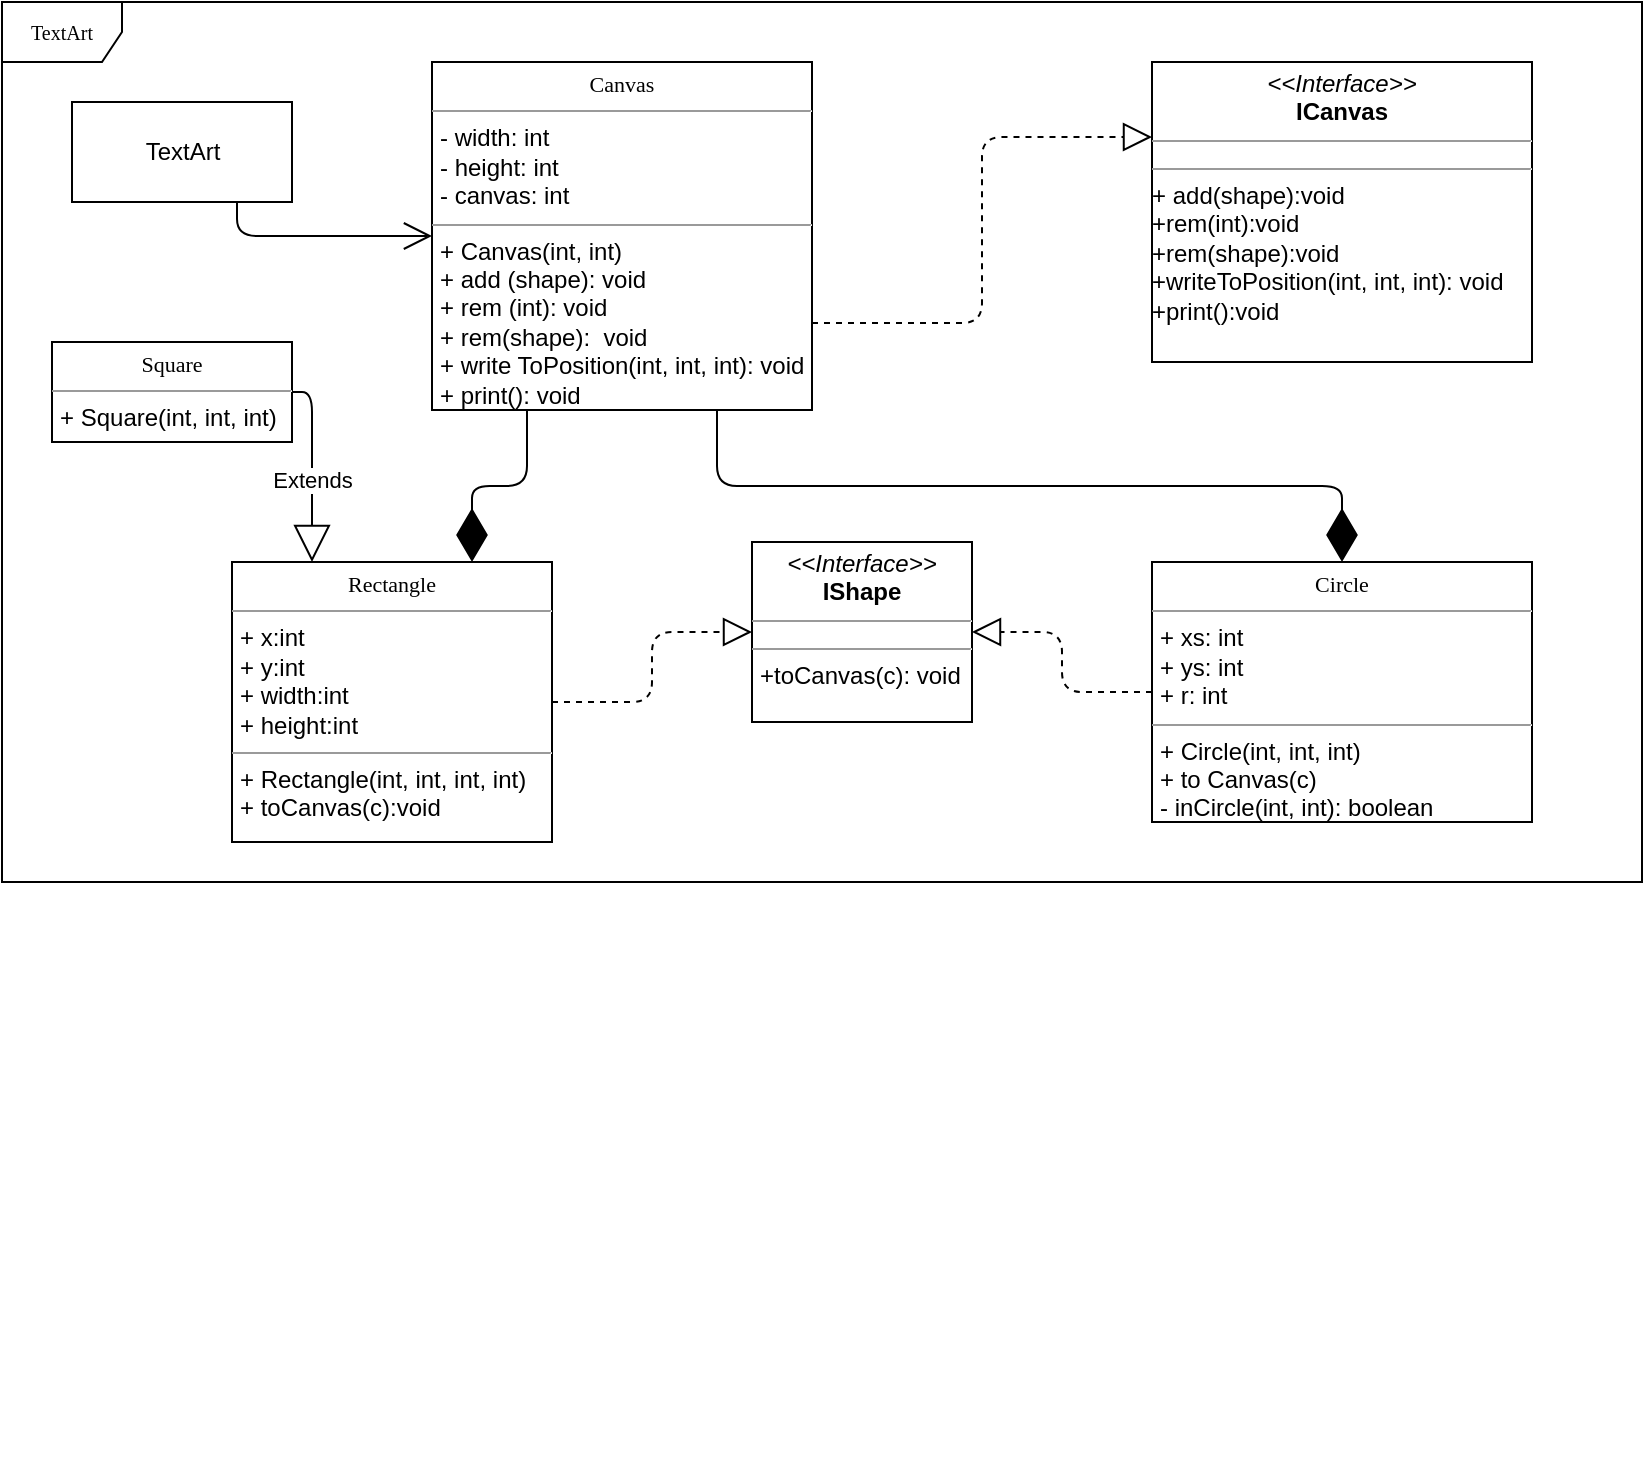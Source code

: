 <mxfile version="12.6.5" type="device"><diagram name="Page-1" id="c4acf3e9-155e-7222-9cf6-157b1a14988f"><mxGraphModel dx="1038" dy="616" grid="1" gridSize="10" guides="1" tooltips="1" connect="1" arrows="1" fold="1" page="1" pageScale="1" pageWidth="850" pageHeight="1100" background="#ffffff" math="0" shadow="0"><root><mxCell id="0"/><mxCell id="1" parent="0"/><mxCell id="17acba5748e5396b-1" value="TextArt" style="shape=umlFrame;whiteSpace=wrap;html=1;rounded=0;shadow=0;comic=0;labelBackgroundColor=none;strokeWidth=1;fontFamily=Verdana;fontSize=10;align=center;" parent="1" vertex="1"><mxGeometry x="15" y="20" width="820" height="440" as="geometry"/></mxCell><mxCell id="eH7xW01iHo7X8R6b62q1-37" value="" style="edgeStyle=orthogonalEdgeStyle;rounded=0;orthogonalLoop=1;jettySize=auto;html=1;" parent="1" edge="1"><mxGeometry relative="1" as="geometry"><mxPoint x="730" y="370" as="sourcePoint"/><mxPoint x="730" y="370" as="targetPoint"/></mxGeometry></mxCell><mxCell id="eH7xW01iHo7X8R6b62q1-42" value="" style="edgeStyle=orthogonalEdgeStyle;rounded=0;orthogonalLoop=1;jettySize=auto;html=1;" parent="1" edge="1"><mxGeometry relative="1" as="geometry"><mxPoint x="245" y="730" as="sourcePoint"/><mxPoint x="245" y="730" as="targetPoint"/></mxGeometry></mxCell><mxCell id="eH7xW01iHo7X8R6b62q1-44" value="" style="edgeStyle=orthogonalEdgeStyle;rounded=0;orthogonalLoop=1;jettySize=auto;html=1;" parent="1" edge="1"><mxGeometry relative="1" as="geometry"><mxPoint x="245" y="750" as="sourcePoint"/><mxPoint x="245" y="750" as="targetPoint"/></mxGeometry></mxCell><mxCell id="eH7xW01iHo7X8R6b62q1-47" value="Extends" style="endArrow=block;endSize=16;endFill=0;html=1;exitX=1;exitY=0.5;exitDx=0;exitDy=0;entryX=0.25;entryY=0;entryDx=0;entryDy=0;edgeStyle=orthogonalEdgeStyle;" parent="1" source="eH7xW01iHo7X8R6b62q1-89" target="eH7xW01iHo7X8R6b62q1-88" edge="1"><mxGeometry x="0.13" width="160" relative="1" as="geometry"><mxPoint x="340" y="310" as="sourcePoint"/><mxPoint x="500" y="310" as="targetPoint"/><mxPoint as="offset"/></mxGeometry></mxCell><mxCell id="eH7xW01iHo7X8R6b62q1-56" value="" style="endArrow=block;dashed=1;endFill=0;endSize=12;html=1;exitX=0;exitY=0.5;exitDx=0;exitDy=0;entryX=1;entryY=0.5;entryDx=0;entryDy=0;edgeStyle=orthogonalEdgeStyle;" parent="1" source="eH7xW01iHo7X8R6b62q1-87" target="eH7xW01iHo7X8R6b62q1-75" edge="1"><mxGeometry width="160" relative="1" as="geometry"><mxPoint x="340" y="310" as="sourcePoint"/><mxPoint x="500" y="310" as="targetPoint"/></mxGeometry></mxCell><mxCell id="eH7xW01iHo7X8R6b62q1-57" value="" style="endArrow=block;dashed=1;endFill=0;endSize=12;html=1;exitX=1;exitY=0.75;exitDx=0;exitDy=0;entryX=0;entryY=0.25;entryDx=0;entryDy=0;edgeStyle=orthogonalEdgeStyle;" parent="1" source="eH7xW01iHo7X8R6b62q1-86" target="eH7xW01iHo7X8R6b62q1-76" edge="1"><mxGeometry width="160" relative="1" as="geometry"><mxPoint x="340" y="270" as="sourcePoint"/><mxPoint x="500" y="270" as="targetPoint"/></mxGeometry></mxCell><mxCell id="eH7xW01iHo7X8R6b62q1-69" value="" style="endArrow=diamondThin;endFill=1;endSize=24;html=1;exitX=0.75;exitY=1;exitDx=0;exitDy=0;entryX=0.5;entryY=0;entryDx=0;entryDy=0;edgeStyle=orthogonalEdgeStyle;" parent="1" source="eH7xW01iHo7X8R6b62q1-86" target="eH7xW01iHo7X8R6b62q1-87" edge="1"><mxGeometry width="160" relative="1" as="geometry"><mxPoint x="340" y="270" as="sourcePoint"/><mxPoint x="500" y="270" as="targetPoint"/></mxGeometry></mxCell><mxCell id="eH7xW01iHo7X8R6b62q1-70" value="" style="endArrow=diamondThin;endFill=1;endSize=24;html=1;exitX=0.25;exitY=1;exitDx=0;exitDy=0;edgeStyle=orthogonalEdgeStyle;entryX=0.75;entryY=0;entryDx=0;entryDy=0;" parent="1" source="eH7xW01iHo7X8R6b62q1-86" target="eH7xW01iHo7X8R6b62q1-88" edge="1"><mxGeometry width="160" relative="1" as="geometry"><mxPoint x="340" y="270" as="sourcePoint"/><mxPoint x="203" y="419" as="targetPoint"/></mxGeometry></mxCell><mxCell id="eH7xW01iHo7X8R6b62q1-71" value="TextArt" style="html=1;" parent="1" vertex="1"><mxGeometry x="50" y="70" width="110" height="50" as="geometry"/></mxCell><mxCell id="eH7xW01iHo7X8R6b62q1-72" value="" style="endArrow=open;endFill=1;endSize=12;html=1;exitX=0.75;exitY=1;exitDx=0;exitDy=0;entryX=0;entryY=0.5;entryDx=0;entryDy=0;edgeStyle=orthogonalEdgeStyle;" parent="1" source="eH7xW01iHo7X8R6b62q1-71" target="eH7xW01iHo7X8R6b62q1-86" edge="1"><mxGeometry width="160" relative="1" as="geometry"><mxPoint x="340" y="270" as="sourcePoint"/><mxPoint x="500" y="270" as="targetPoint"/></mxGeometry></mxCell><mxCell id="eH7xW01iHo7X8R6b62q1-74" value="" style="endArrow=block;dashed=1;endFill=0;endSize=12;html=1;exitX=1;exitY=0.5;exitDx=0;exitDy=0;entryX=0;entryY=0.5;entryDx=0;entryDy=0;edgeStyle=orthogonalEdgeStyle;" parent="1" source="eH7xW01iHo7X8R6b62q1-88" target="eH7xW01iHo7X8R6b62q1-75" edge="1"><mxGeometry width="160" relative="1" as="geometry"><mxPoint x="170" y="420" as="sourcePoint"/><mxPoint x="245" y="750" as="targetPoint"/></mxGeometry></mxCell><mxCell id="eH7xW01iHo7X8R6b62q1-75" value="&lt;p style=&quot;margin: 0px ; margin-top: 4px ; text-align: center&quot;&gt;&lt;i&gt;&amp;lt;&amp;lt;Interface&amp;gt;&amp;gt;&lt;/i&gt;&lt;br&gt;&lt;b&gt;IShape&lt;/b&gt;&lt;/p&gt;&lt;hr size=&quot;1&quot;&gt;&lt;p style=&quot;margin: 0px 0px 0px 4px ; font-size: 1px&quot;&gt;&lt;br style=&quot;font-size: 1px&quot;&gt;&lt;/p&gt;&lt;hr size=&quot;1&quot;&gt;&lt;p style=&quot;margin: 0px ; margin-left: 4px&quot;&gt;+toCanvas(c): void&lt;br&gt;&lt;/p&gt;" style="verticalAlign=top;align=left;overflow=fill;fontSize=12;fontFamily=Helvetica;html=1;rounded=0;shadow=0;comic=0;labelBackgroundColor=none;strokeWidth=1" parent="1" vertex="1"><mxGeometry x="390" y="290" width="110" height="90" as="geometry"/></mxCell><mxCell id="eH7xW01iHo7X8R6b62q1-76" value="&lt;p style=&quot;margin: 0px ; margin-top: 4px ; text-align: center&quot;&gt;&lt;i&gt;&amp;lt;&amp;lt;Interface&amp;gt;&amp;gt;&lt;/i&gt;&lt;br&gt;&lt;b&gt;ICanvas&lt;/b&gt;&lt;/p&gt;&lt;hr size=&quot;1&quot;&gt;&lt;p style=&quot;margin: 0px 0px 0px 4px ; font-size: 1px&quot;&gt;&lt;br style=&quot;font-size: 1px&quot;&gt;&lt;/p&gt;&lt;hr size=&quot;1&quot;&gt;&lt;div&gt;+ add(shape):void&lt;/div&gt;&lt;div&gt;+rem(int):void&lt;/div&gt;&lt;div&gt;+rem(shape):void&lt;/div&gt;&lt;div&gt;+writeToPosition(int, int, int): void&lt;/div&gt;&lt;div&gt;+print():void&lt;/div&gt;" style="verticalAlign=top;align=left;overflow=fill;fontSize=12;fontFamily=Helvetica;html=1;rounded=0;shadow=0;comic=0;labelBackgroundColor=none;strokeWidth=1" parent="1" vertex="1"><mxGeometry x="590" y="50" width="190" height="150" as="geometry"/></mxCell><mxCell id="eH7xW01iHo7X8R6b62q1-86" value="&lt;p style=&quot;text-align: center ; margin: 4px 0px 0px&quot;&gt;&lt;font face=&quot;Verdana&quot; style=&quot;font-size: 11px&quot;&gt;Canvas&lt;/font&gt;&lt;/p&gt;&lt;hr size=&quot;1&quot;&gt;&lt;p style=&quot;margin: 0px ; margin-left: 4px&quot;&gt;- width: int&lt;br style=&quot;padding: 0px ; margin: 0px&quot;&gt;- height: int&lt;br style=&quot;padding: 0px ; margin: 0px&quot;&gt;- canvas: int&lt;br&gt;&lt;/p&gt;&lt;hr size=&quot;1&quot;&gt;&lt;p style=&quot;margin: 0px ; margin-left: 4px&quot;&gt;+ Canvas(int, int)&lt;br style=&quot;padding: 0px ; margin: 0px&quot;&gt;+ add (shape): void&lt;br style=&quot;padding: 0px ; margin: 0px&quot;&gt;+ rem (int): void&lt;br style=&quot;padding: 0px ; margin: 0px&quot;&gt;+ rem(shape):&amp;nbsp; void&lt;br style=&quot;padding: 0px ; margin: 0px&quot;&gt;+ write ToPosition(int, int, int): void&lt;br style=&quot;padding: 0px ; margin: 0px&quot;&gt;+ print(): void&lt;br&gt;&lt;/p&gt;" style="verticalAlign=top;align=left;overflow=fill;fontSize=12;fontFamily=Helvetica;html=1;rounded=0;shadow=0;comic=0;labelBackgroundColor=none;strokeWidth=1" parent="1" vertex="1"><mxGeometry x="230" y="50" width="190" height="174" as="geometry"/></mxCell><mxCell id="eH7xW01iHo7X8R6b62q1-87" value="&lt;p style=&quot;margin: 0px ; margin-top: 4px ; text-align: center&quot;&gt;&lt;font style=&quot;font-size: 11px&quot; face=&quot;Verdana&quot;&gt;Circle&lt;/font&gt;&lt;/p&gt;&lt;hr size=&quot;1&quot;&gt;&lt;p style=&quot;margin: 0px ; margin-left: 4px&quot;&gt;+ xs: int&lt;br style=&quot;padding: 0px ; margin: 0px&quot;&gt;+ ys: int&amp;nbsp;&lt;br style=&quot;padding: 0px ; margin: 0px&quot;&gt;+ r: int&lt;br&gt;&lt;/p&gt;&lt;hr size=&quot;1&quot;&gt;&lt;p style=&quot;margin: 0px ; margin-left: 4px&quot;&gt;+ Circle(int, int, int)&lt;br style=&quot;padding: 0px ; margin: 0px&quot;&gt;+ to Canvas(c)&lt;br style=&quot;padding: 0px ; margin: 0px&quot;&gt;- inCircle(int, int): boolean&lt;br&gt;&lt;/p&gt;" style="verticalAlign=top;align=left;overflow=fill;fontSize=12;fontFamily=Helvetica;html=1;rounded=0;shadow=0;comic=0;labelBackgroundColor=none;strokeWidth=1" parent="1" vertex="1"><mxGeometry x="590" y="300" width="190" height="130" as="geometry"/></mxCell><mxCell id="eH7xW01iHo7X8R6b62q1-88" value="&lt;p style=&quot;margin: 4px 0px 0px ; text-align: center&quot;&gt;&lt;font face=&quot;Verdana&quot; style=&quot;font-size: 11px&quot;&gt;Rectangle&lt;/font&gt;&lt;/p&gt;&lt;hr size=&quot;1&quot;&gt;&lt;p style=&quot;margin: 0px ; margin-left: 4px&quot;&gt;+ x:int&lt;br style=&quot;padding: 0px ; margin: 0px&quot;&gt;+ y:int&lt;br style=&quot;padding: 0px ; margin: 0px&quot;&gt;+ width:int&lt;br style=&quot;padding: 0px ; margin: 0px&quot;&gt;+ height:int&lt;br&gt;&lt;/p&gt;&lt;hr size=&quot;1&quot;&gt;&lt;p style=&quot;margin: 0px ; margin-left: 4px&quot;&gt;+ Rectangle(int, int, int, int)&lt;br style=&quot;padding: 0px ; margin: 0px&quot;&gt;+ toCanvas(c):void&lt;br&gt;&lt;/p&gt;" style="verticalAlign=top;align=left;overflow=fill;fontSize=12;fontFamily=Helvetica;html=1;rounded=0;shadow=0;comic=0;labelBackgroundColor=none;strokeWidth=1" parent="1" vertex="1"><mxGeometry x="130" y="300" width="160" height="140" as="geometry"/></mxCell><mxCell id="eH7xW01iHo7X8R6b62q1-89" value="&lt;p style=&quot;margin: 4px 0px 0px ; text-align: center&quot;&gt;&lt;font face=&quot;Verdana&quot; style=&quot;font-size: 11px&quot;&gt;Square&lt;/font&gt;&lt;/p&gt;&lt;hr size=&quot;1&quot;&gt;&lt;p style=&quot;margin: 0px ; margin-left: 4px&quot;&gt;+ Square(int, int, int)&lt;/p&gt;&lt;p style=&quot;margin: 0px ; margin-left: 4px&quot;&gt;&lt;br&gt;&lt;/p&gt;" style="verticalAlign=top;align=left;overflow=fill;fontSize=12;fontFamily=Helvetica;html=1;rounded=0;shadow=0;comic=0;labelBackgroundColor=none;strokeWidth=1" parent="1" vertex="1"><mxGeometry x="40" y="190" width="120" height="50" as="geometry"/></mxCell></root></mxGraphModel></diagram></mxfile>